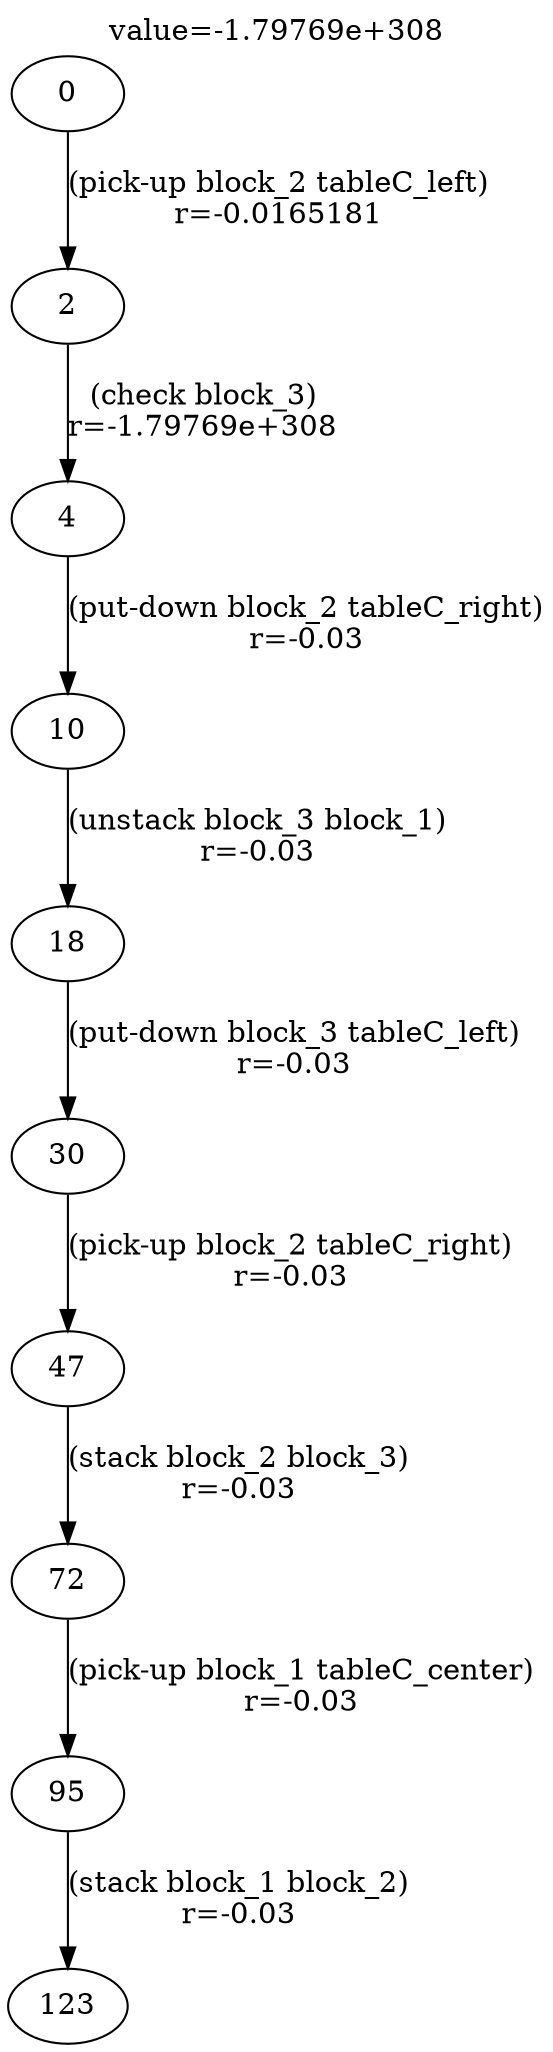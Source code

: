 digraph g{
label="value=-1.79769e+308"
labelloc=top
0->2 [ label="(pick-up block_2 tableC_left)
r=-0.0165181" ];
2->4 [ label="(check block_3)
r=-1.79769e+308" ];
4->10 [ label="(put-down block_2 tableC_right)
r=-0.03" ];
10->18 [ label="(unstack block_3 block_1)
r=-0.03" ];
18->30 [ label="(put-down block_3 tableC_left)
r=-0.03" ];
30->47 [ label="(pick-up block_2 tableC_right)
r=-0.03" ];
47->72 [ label="(stack block_2 block_3)
r=-0.03" ];
72->95 [ label="(pick-up block_1 tableC_center)
r=-0.03" ];
95->123 [ label="(stack block_1 block_2)
r=-0.03" ];
}
